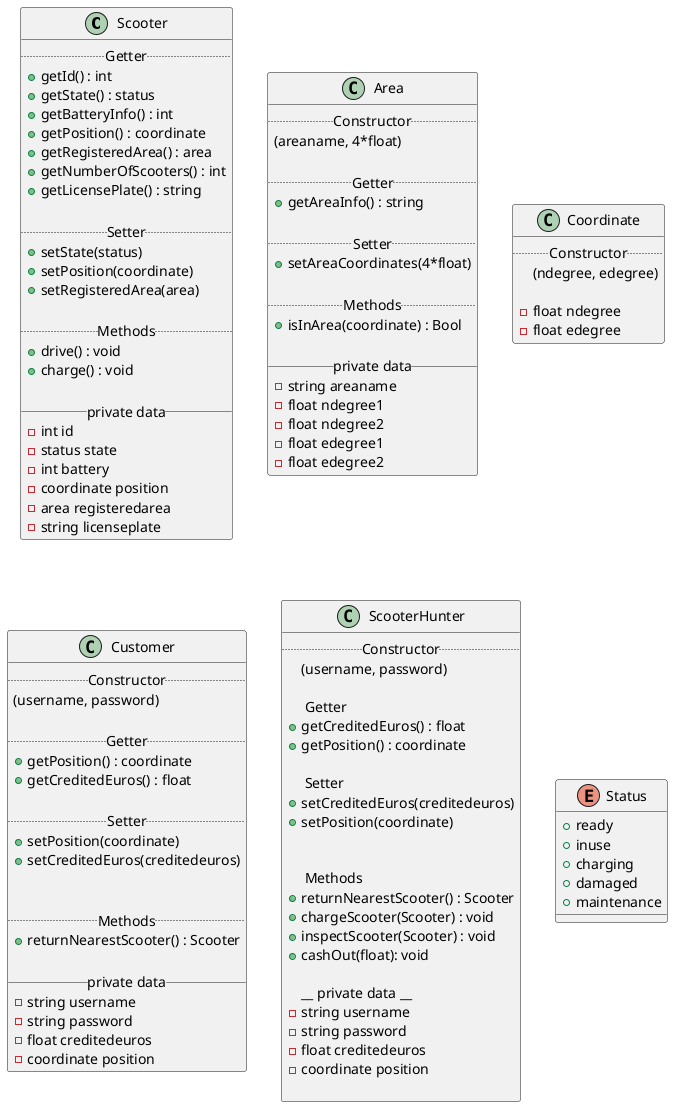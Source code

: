 @startuml





skinparam componentStyle uml2



class Scooter {
    .. Getter ..
  + getId() : int
  + getState() : status
  + getBatteryInfo() : int
  + getPosition() : coordinate
  + getRegisteredArea() : area
  + getNumberOfScooters() : int
  + getLicensePlate() : string

  .. Setter ..
  + setState(status)
  + setPosition(coordinate)
  + setRegisteredArea(area)

  .. Methods ..
  + drive() : void
  + charge() : void

  __ private data __
  -int id
  -status state
  -int battery
  -coordinate position
  -area registeredarea
  -string licenseplate
}

class Area {
  .. Constructor ..
  (areaname, 4*float)

  .. Getter ..
  + getAreaInfo() : string

  .. Setter ..
  + setAreaCoordinates(4*float)

  .. Methods ..
  + isInArea(coordinate) : Bool

  __ private data __
  -string areaname
  -float ndegree1
  -float ndegree2
  -float edegree1
  -float edegree2
}



class Coordinate {
  .. Constructor ..
  (ndegree, edegree)

  -float ndegree
  -float edegree
}


class Customer {
  .. Constructor ..
  (username, password)

  .. Getter ..
  + getPosition() : coordinate
  + getCreditedEuros() : float

  .. Setter ..
  + setPosition(coordinate)
  + setCreditedEuros(creditedeuros)


  .. Methods ..
  + returnNearestScooter() : Scooter

  __ private data __
  -string username
  -string password
  -float creditedeuros
  -coordinate position
}

class ScooterHunter {
  .. Constructor ..
    (username, password)

    .. Getter ..
    + getCreditedEuros() : float
    + getPosition() : coordinate

    .. Setter ..
    + setCreditedEuros(creditedeuros)
    + setPosition(coordinate)


    .. Methods ..
    + returnNearestScooter() : Scooter
    + chargeScooter(Scooter) : void
    + inspectScooter(Scooter) : void
    + cashOut(float): void

    __ private data __
    -string username
    -string password
    -float creditedeuros
    -coordinate position

}



enum Status {
  + ready
  + inuse
  + charging
  + damaged
  + maintenance
}







@enduml